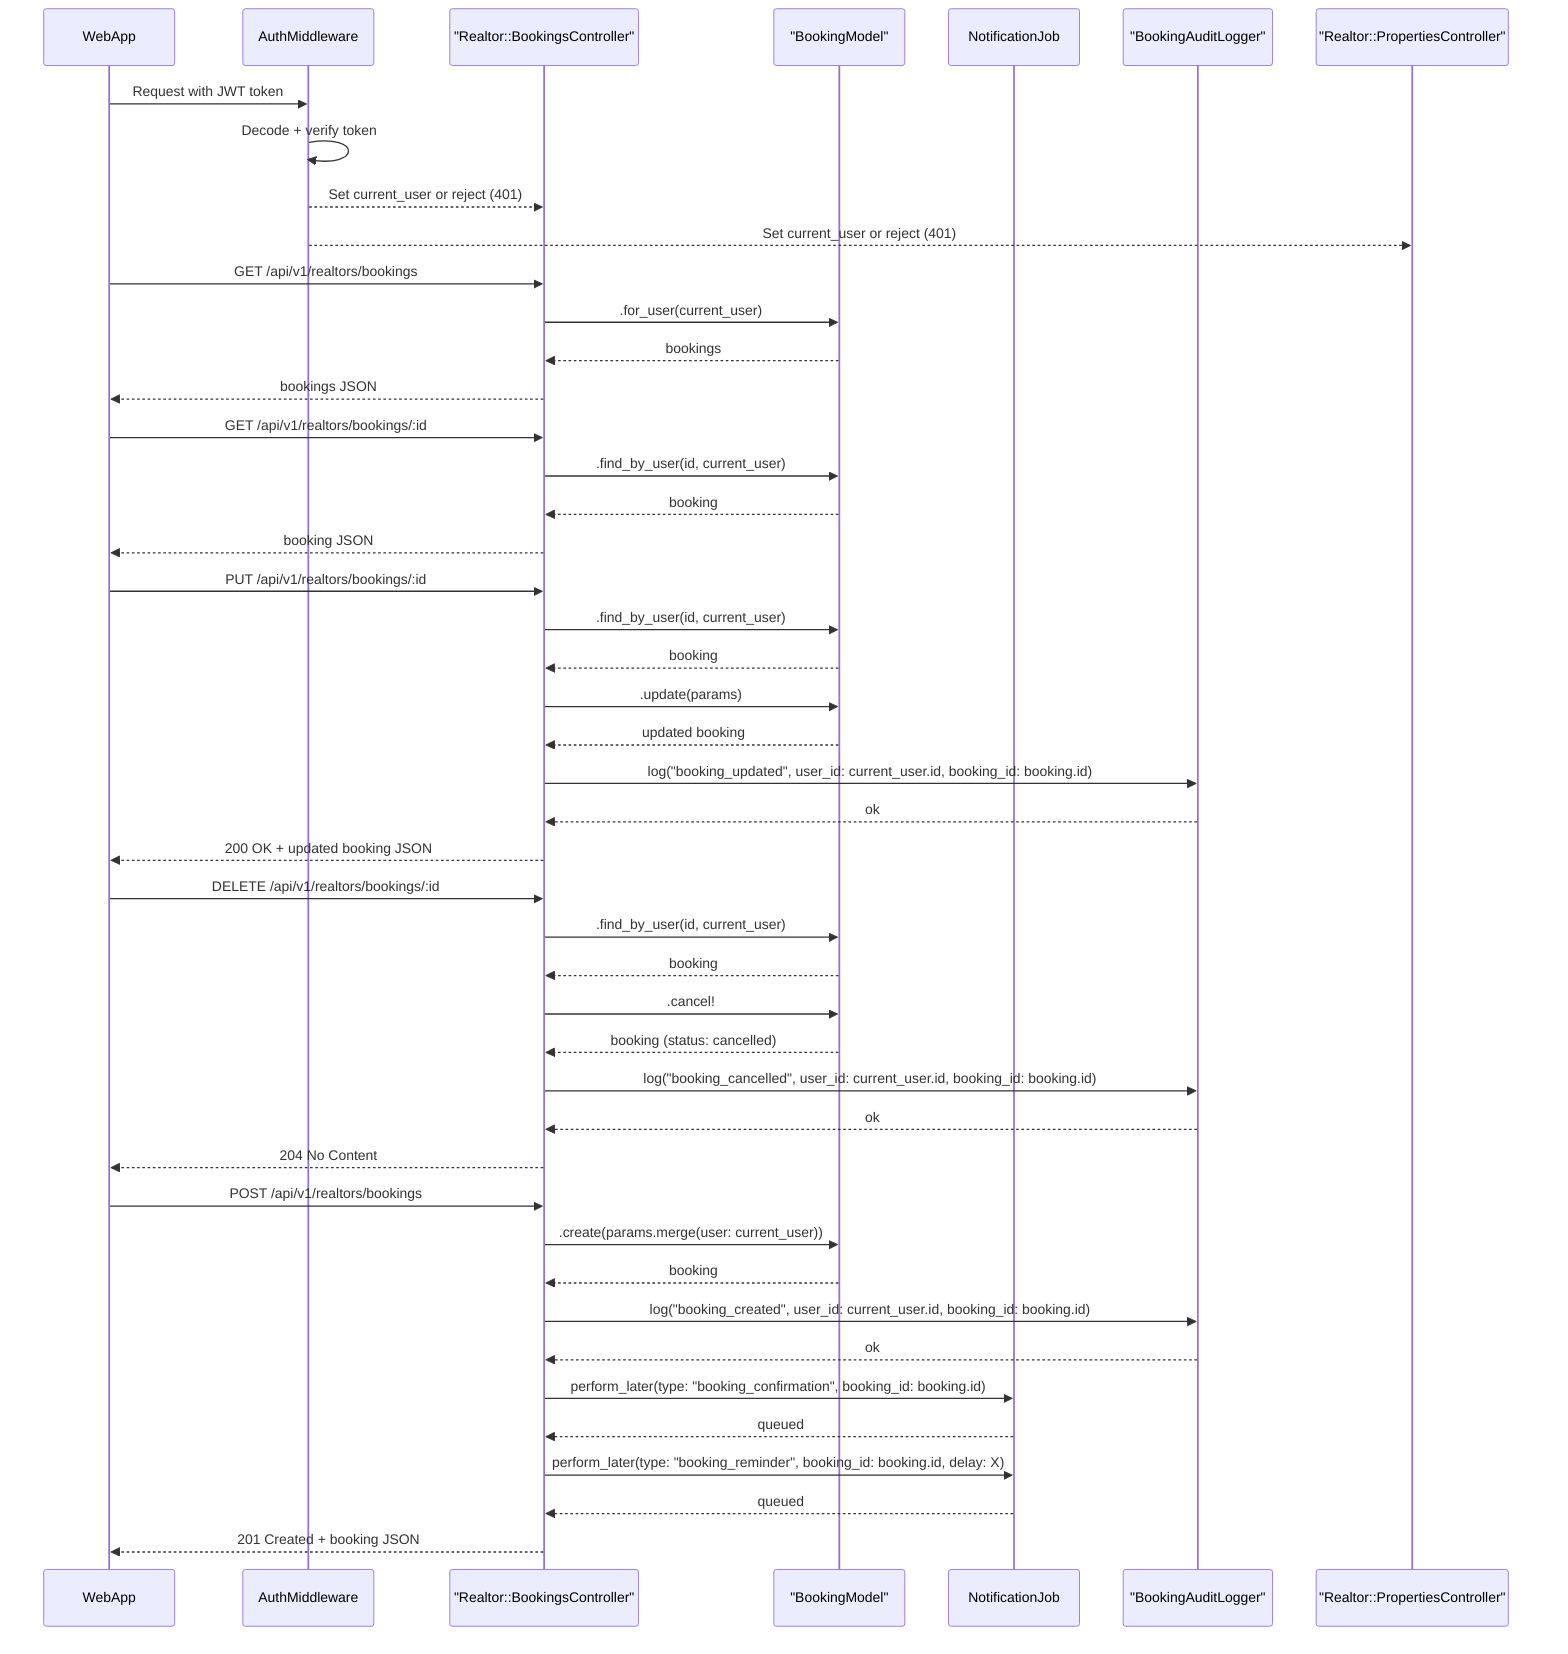 sequenceDiagram
    participant WebApp
    participant Auth as AuthMiddleware
    participant RBC as "Realtor::BookingsController"
    participant BM as "BookingModel"
    participant NotificationJob
    participant Logger as "BookingAuditLogger"
    participant RPC as "Realtor::PropertiesController"

    %% Auth
    WebApp->>Auth: Request with JWT token
    Auth->>Auth: Decode + verify token
    Auth-->>RBC: Set current_user or reject (401)
    Auth-->>RPC: Set current_user or reject (401)

    %% List bookings (read-only, not logged)
    WebApp->>RBC: GET /api/v1/realtors/bookings
    RBC->>BM: .for_user(current_user)
    BM-->>RBC: bookings
    RBC-->>WebApp: bookings JSON

    %% Get booking (read-only, not logged)
    WebApp->>RBC: GET /api/v1/realtors/bookings/:id
    RBC->>BM: .find_by_user(id, current_user)
    BM-->>RBC: booking
    RBC-->>WebApp: booking JSON

    %% Update booking
    WebApp->>RBC: PUT /api/v1/realtors/bookings/:id
    RBC->>BM: .find_by_user(id, current_user)
    BM-->>RBC: booking
    RBC->>BM: .update(params)
    BM-->>RBC: updated booking
    RBC->>Logger: log("booking_updated", user_id: current_user.id, booking_id: booking.id)
    Logger-->>RBC: ok
    RBC-->>WebApp: 200 OK + updated booking JSON

    %% Cancel booking
    WebApp->>RBC: DELETE /api/v1/realtors/bookings/:id
    RBC->>BM: .find_by_user(id, current_user)
    BM-->>RBC: booking
    RBC->>BM: .cancel!
    BM-->>RBC: booking (status: cancelled)
    RBC->>Logger: log("booking_cancelled", user_id: current_user.id, booking_id: booking.id)
    Logger-->>RBC: ok
    RBC-->>WebApp: 204 No Content

    %% Create booking
    WebApp->>RBC: POST /api/v1/realtors/bookings
    RBC->>BM: .create(params.merge(user: current_user))
    BM-->>RBC: booking
    RBC->>Logger: log("booking_created", user_id: current_user.id, booking_id: booking.id)
    Logger-->>RBC: ok
    RBC->>NotificationJob: perform_later(type: "booking_confirmation", booking_id: booking.id)
    NotificationJob-->>RBC: queued
    RBC->>NotificationJob: perform_later(type: "booking_reminder", booking_id: booking.id, delay: X)
    NotificationJob-->>RBC: queued
    RBC-->>WebApp: 201 Created + booking JSON